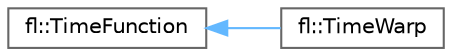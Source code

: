 digraph "Graphical Class Hierarchy"
{
 // INTERACTIVE_SVG=YES
 // LATEX_PDF_SIZE
  bgcolor="transparent";
  edge [fontname=Helvetica,fontsize=10,labelfontname=Helvetica,labelfontsize=10];
  node [fontname=Helvetica,fontsize=10,shape=box,height=0.2,width=0.4];
  rankdir="LR";
  Node0 [id="Node000000",label="fl::TimeFunction",height=0.2,width=0.4,color="grey40", fillcolor="white", style="filled",URL="$d8/db5/classfl_1_1_time_function.html",tooltip=" "];
  Node0 -> Node1 [id="edge199_Node000000_Node000001",dir="back",color="steelblue1",style="solid",tooltip=" "];
  Node1 [id="Node000001",label="fl::TimeWarp",height=0.2,width=0.4,color="grey40", fillcolor="white", style="filled",URL="$d4/d3d/classfl_1_1_time_warp.html",tooltip=" "];
}

